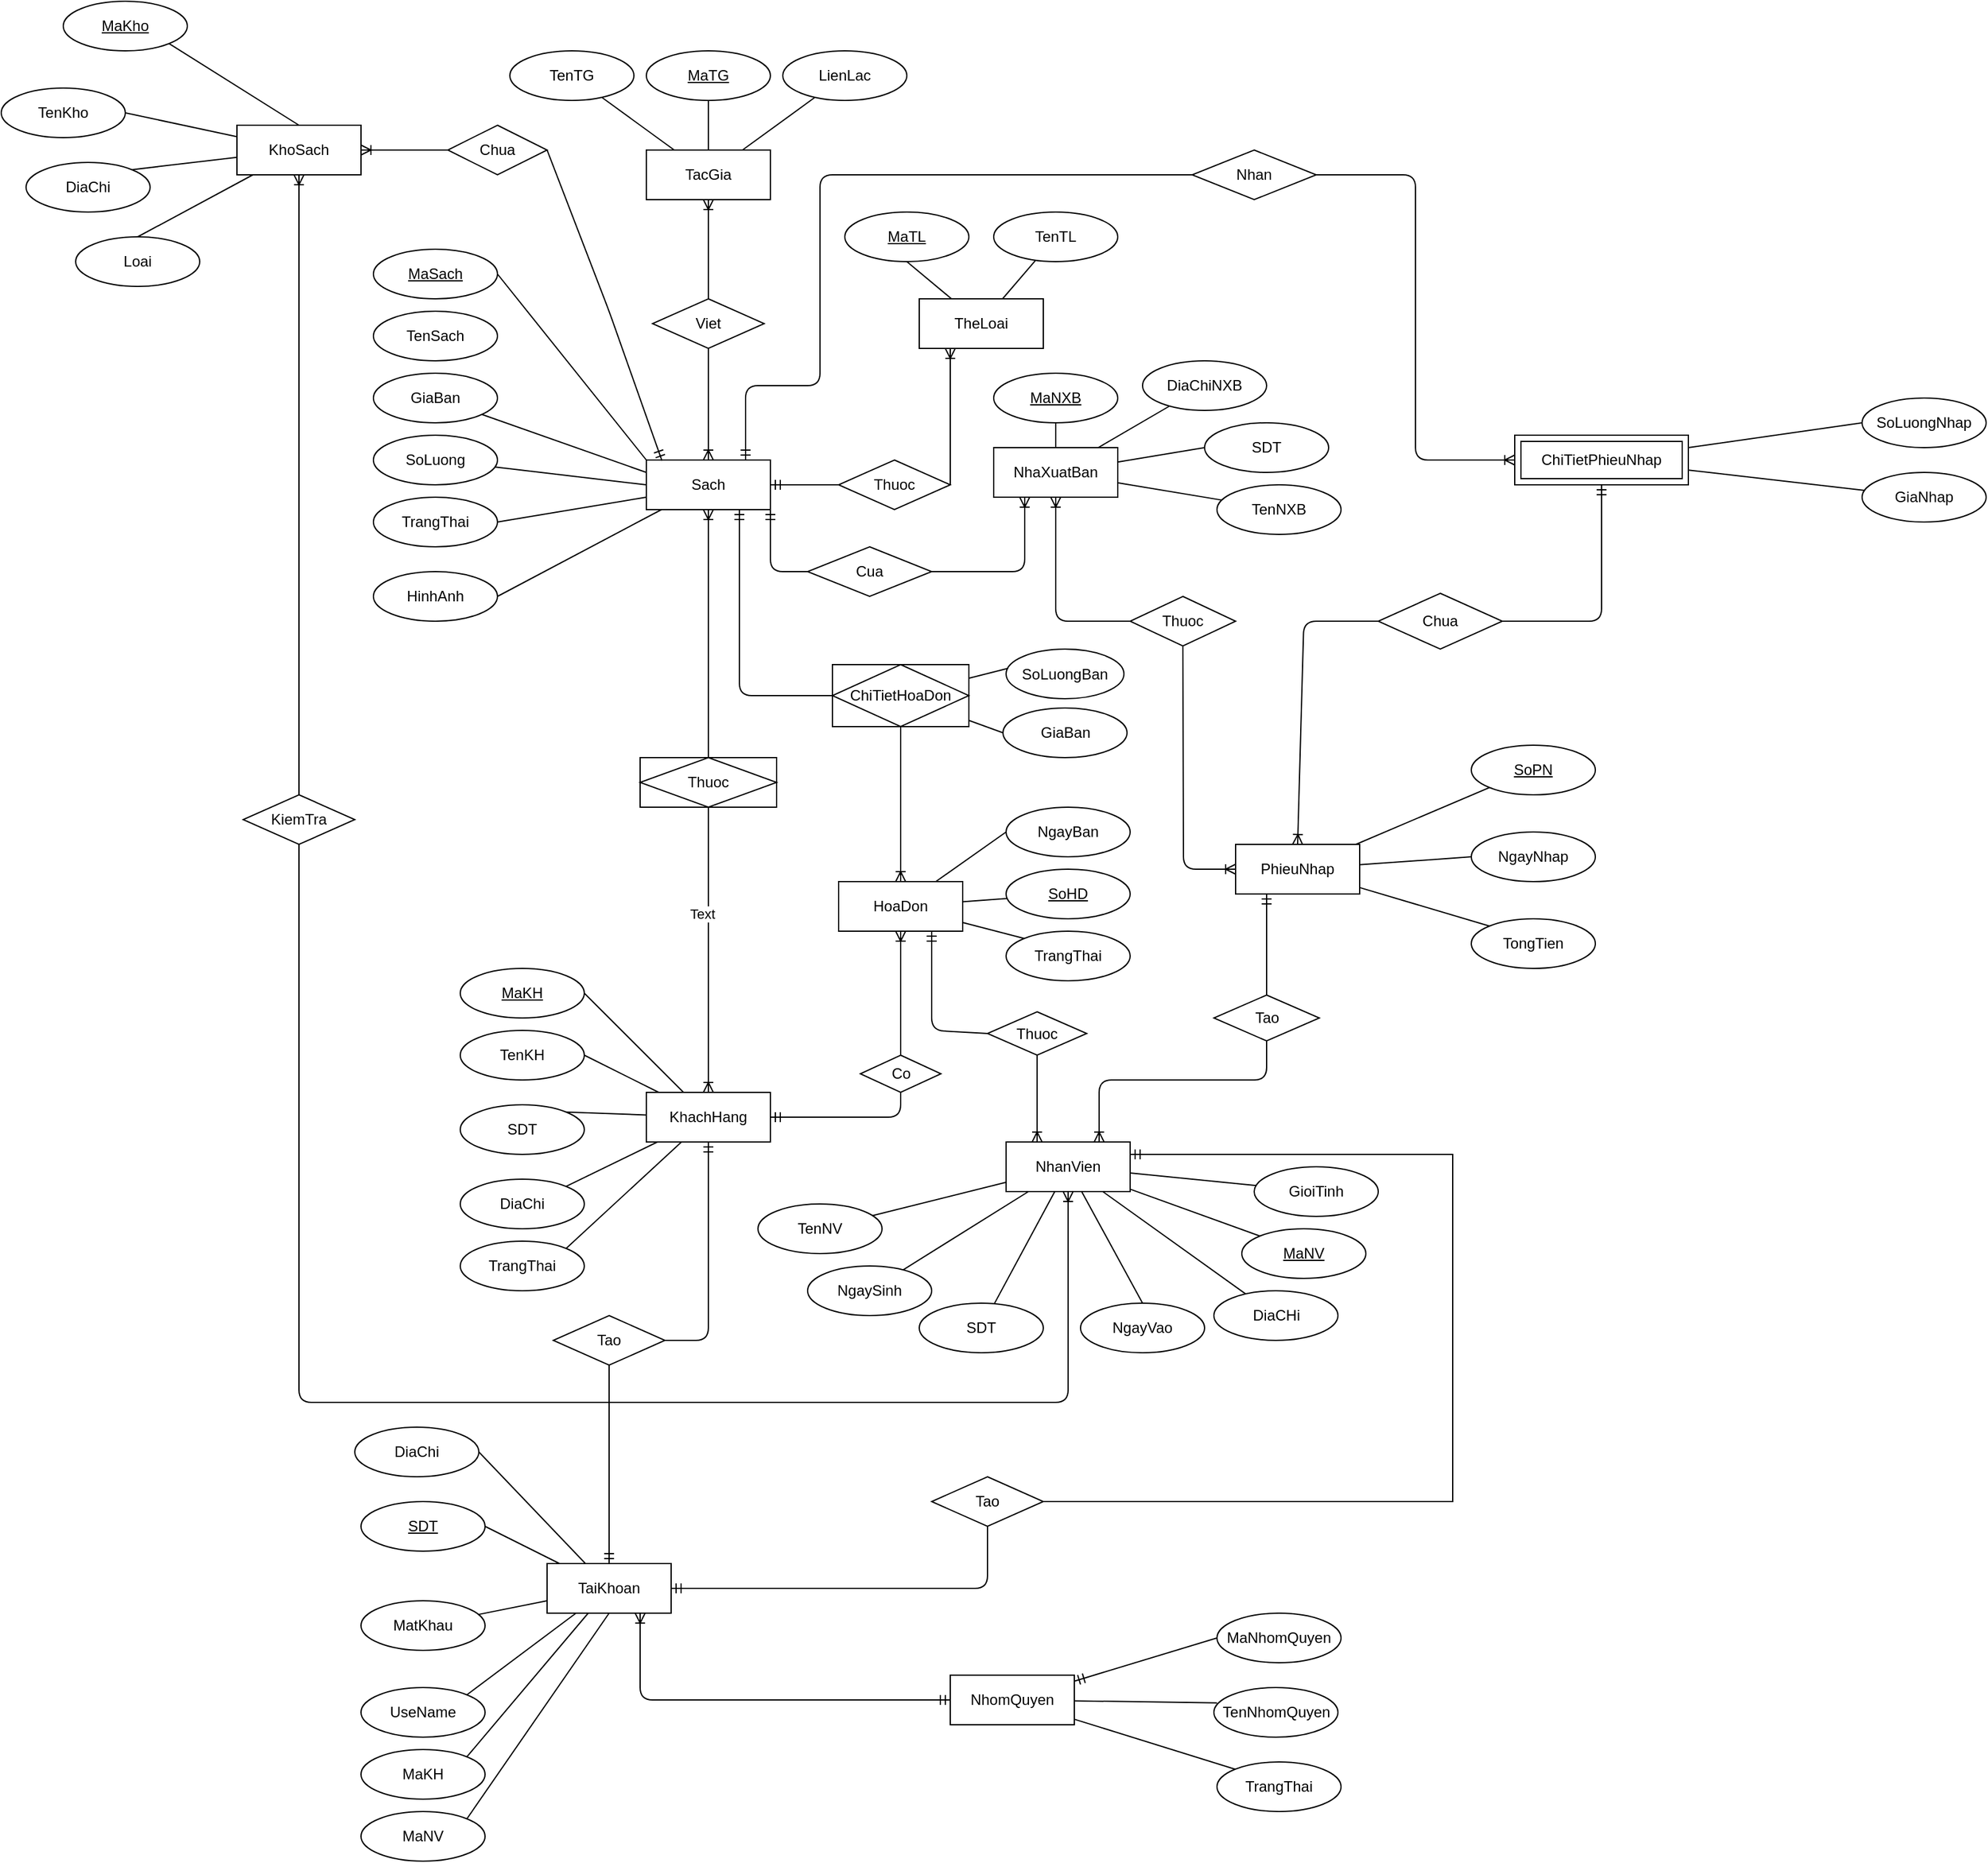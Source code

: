 <mxfile>
    <diagram id="kJQcqtrqn-ICjCPvWxdu" name="Page-1">
        <mxGraphModel dx="1922" dy="1805" grid="1" gridSize="10" guides="1" tooltips="1" connect="1" arrows="1" fold="1" page="1" pageScale="1" pageWidth="850" pageHeight="1100" math="0" shadow="0">
            <root>
                <mxCell id="0"/>
                <mxCell id="1" parent="0"/>
                <mxCell id="56" style="edgeStyle=none;html=1;entryX=1;entryY=0.5;entryDx=0;entryDy=0;endArrow=none;endFill=0;exitX=0;exitY=0;exitDx=0;exitDy=0;" parent="1" source="45" target="46" edge="1">
                    <mxGeometry relative="1" as="geometry">
                        <mxPoint x="-180" y="290" as="sourcePoint"/>
                    </mxGeometry>
                </mxCell>
                <mxCell id="58" style="edgeStyle=none;html=1;exitX=0;exitY=0.25;exitDx=0;exitDy=0;endArrow=none;endFill=0;" parent="1" source="45" target="48" edge="1">
                    <mxGeometry relative="1" as="geometry"/>
                </mxCell>
                <mxCell id="59" style="edgeStyle=none;html=1;exitX=0;exitY=0.5;exitDx=0;exitDy=0;endArrow=none;endFill=0;" parent="1" source="45" target="49" edge="1">
                    <mxGeometry relative="1" as="geometry"/>
                </mxCell>
                <mxCell id="64" style="edgeStyle=none;html=1;endArrow=none;endFill=0;exitX=0;exitY=0.75;exitDx=0;exitDy=0;entryX=1;entryY=0.5;entryDx=0;entryDy=0;" parent="1" source="45" target="63" edge="1">
                    <mxGeometry relative="1" as="geometry">
                        <mxPoint x="-180" y="290" as="sourcePoint"/>
                    </mxGeometry>
                </mxCell>
                <mxCell id="319" style="edgeStyle=none;html=1;entryX=1;entryY=0.5;entryDx=0;entryDy=0;endArrow=none;endFill=0;" parent="1" source="45" target="318" edge="1">
                    <mxGeometry relative="1" as="geometry"/>
                </mxCell>
                <mxCell id="45" value="Sach" style="whiteSpace=wrap;html=1;align=center;" parent="1" vertex="1">
                    <mxGeometry x="-240" y="290" width="100" height="40" as="geometry"/>
                </mxCell>
                <mxCell id="46" value="MaSach" style="ellipse;whiteSpace=wrap;html=1;align=center;fontStyle=4;" parent="1" vertex="1">
                    <mxGeometry x="-460" y="120" width="100" height="40" as="geometry"/>
                </mxCell>
                <mxCell id="47" value="TenSach" style="ellipse;whiteSpace=wrap;html=1;align=center;" parent="1" vertex="1">
                    <mxGeometry x="-460" y="170" width="100" height="40" as="geometry"/>
                </mxCell>
                <mxCell id="48" value="GiaBan" style="ellipse;whiteSpace=wrap;html=1;align=center;" parent="1" vertex="1">
                    <mxGeometry x="-460" y="220" width="100" height="40" as="geometry"/>
                </mxCell>
                <mxCell id="49" value="SoLuong" style="ellipse;whiteSpace=wrap;html=1;align=center;" parent="1" vertex="1">
                    <mxGeometry x="-460" y="270" width="100" height="40" as="geometry"/>
                </mxCell>
                <mxCell id="63" value="TrangThai" style="ellipse;whiteSpace=wrap;html=1;align=center;" parent="1" vertex="1">
                    <mxGeometry x="-460" y="320" width="100" height="40" as="geometry"/>
                </mxCell>
                <mxCell id="200" style="edgeStyle=none;html=1;endArrow=none;endFill=0;" parent="1" source="67" target="69" edge="1">
                    <mxGeometry relative="1" as="geometry"/>
                </mxCell>
                <mxCell id="201" style="edgeStyle=none;html=1;endArrow=none;endFill=0;" parent="1" source="67" target="71" edge="1">
                    <mxGeometry relative="1" as="geometry"/>
                </mxCell>
                <mxCell id="202" style="edgeStyle=none;html=1;endArrow=none;endFill=0;" parent="1" source="67" target="70" edge="1">
                    <mxGeometry relative="1" as="geometry"/>
                </mxCell>
                <mxCell id="67" value="TacGia" style="whiteSpace=wrap;html=1;align=center;" parent="1" vertex="1">
                    <mxGeometry x="-240" y="40" width="100" height="40" as="geometry"/>
                </mxCell>
                <mxCell id="69" value="MaTG" style="ellipse;whiteSpace=wrap;html=1;align=center;fontStyle=4;" parent="1" vertex="1">
                    <mxGeometry x="-240" y="-40" width="100" height="40" as="geometry"/>
                </mxCell>
                <mxCell id="70" value="TenTG" style="ellipse;whiteSpace=wrap;html=1;align=center;" parent="1" vertex="1">
                    <mxGeometry x="-350" y="-40" width="100" height="40" as="geometry"/>
                </mxCell>
                <mxCell id="71" value="LienLac" style="ellipse;whiteSpace=wrap;html=1;align=center;" parent="1" vertex="1">
                    <mxGeometry x="-130" y="-40" width="100" height="40" as="geometry"/>
                </mxCell>
                <mxCell id="79" style="edgeStyle=none;html=1;endArrow=none;endFill=0;" parent="1" source="76" target="78" edge="1">
                    <mxGeometry relative="1" as="geometry"/>
                </mxCell>
                <mxCell id="80" style="edgeStyle=none;html=1;entryX=0;entryY=0.5;entryDx=0;entryDy=0;endArrow=none;endFill=0;" parent="1" source="76" target="77" edge="1">
                    <mxGeometry relative="1" as="geometry"/>
                </mxCell>
                <mxCell id="314" style="edgeStyle=none;html=1;entryX=0;entryY=0;entryDx=0;entryDy=0;endArrow=none;endFill=0;" parent="1" source="76" target="313" edge="1">
                    <mxGeometry relative="1" as="geometry"/>
                </mxCell>
                <mxCell id="76" value="HoaDon" style="whiteSpace=wrap;html=1;align=center;" parent="1" vertex="1">
                    <mxGeometry x="-85" y="630" width="100" height="40" as="geometry"/>
                </mxCell>
                <mxCell id="77" value="NgayBan" style="ellipse;whiteSpace=wrap;html=1;align=center;" parent="1" vertex="1">
                    <mxGeometry x="50" y="570" width="100" height="40" as="geometry"/>
                </mxCell>
                <mxCell id="78" value="SoHD" style="ellipse;whiteSpace=wrap;html=1;align=center;fontStyle=4;" parent="1" vertex="1">
                    <mxGeometry x="50" y="620" width="100" height="40" as="geometry"/>
                </mxCell>
                <mxCell id="85" style="edgeStyle=none;html=1;endArrow=none;endFill=0;" parent="1" source="81" target="82" edge="1">
                    <mxGeometry relative="1" as="geometry"/>
                </mxCell>
                <mxCell id="194" style="edgeStyle=none;html=1;entryX=0.5;entryY=1;entryDx=0;entryDy=0;endArrow=none;endFill=0;" parent="1" source="81" target="83" edge="1">
                    <mxGeometry relative="1" as="geometry"/>
                </mxCell>
                <mxCell id="81" value="TheLoai" style="whiteSpace=wrap;html=1;align=center;" parent="1" vertex="1">
                    <mxGeometry x="-20" y="160" width="100" height="40" as="geometry"/>
                </mxCell>
                <mxCell id="82" value="TenTL" style="ellipse;whiteSpace=wrap;html=1;align=center;" parent="1" vertex="1">
                    <mxGeometry x="40" y="90" width="100" height="40" as="geometry"/>
                </mxCell>
                <mxCell id="83" value="MaTL" style="ellipse;whiteSpace=wrap;html=1;align=center;fontStyle=4;" parent="1" vertex="1">
                    <mxGeometry x="-80" y="90" width="100" height="40" as="geometry"/>
                </mxCell>
                <mxCell id="87" value="GiaBan" style="ellipse;whiteSpace=wrap;html=1;align=center;" parent="1" vertex="1">
                    <mxGeometry x="47.5" y="490" width="100" height="40" as="geometry"/>
                </mxCell>
                <mxCell id="92" value="SoLuongBan" style="ellipse;whiteSpace=wrap;html=1;align=center;" parent="1" vertex="1">
                    <mxGeometry x="50" y="442.5" width="95" height="40" as="geometry"/>
                </mxCell>
                <mxCell id="115" style="edgeStyle=none;html=1;entryX=0;entryY=0;entryDx=0;entryDy=0;endArrow=none;endFill=0;" parent="1" source="104" target="106" edge="1">
                    <mxGeometry relative="1" as="geometry"/>
                </mxCell>
                <mxCell id="116" style="edgeStyle=none;html=1;endArrow=none;endFill=0;" parent="1" source="104" target="109" edge="1">
                    <mxGeometry relative="1" as="geometry"/>
                </mxCell>
                <mxCell id="117" style="edgeStyle=none;html=1;endArrow=none;endFill=0;" parent="1" source="104" target="110" edge="1">
                    <mxGeometry relative="1" as="geometry"/>
                </mxCell>
                <mxCell id="118" style="edgeStyle=none;html=1;endArrow=none;endFill=0;" parent="1" source="104" target="105" edge="1">
                    <mxGeometry relative="1" as="geometry"/>
                </mxCell>
                <mxCell id="119" style="edgeStyle=none;html=1;endArrow=none;endFill=0;" parent="1" source="104" target="107" edge="1">
                    <mxGeometry relative="1" as="geometry"/>
                </mxCell>
                <mxCell id="120" style="edgeStyle=none;html=1;endArrow=none;endFill=0;" parent="1" source="104" target="108" edge="1">
                    <mxGeometry relative="1" as="geometry"/>
                </mxCell>
                <mxCell id="121" style="edgeStyle=none;html=1;entryX=0.5;entryY=0;entryDx=0;entryDy=0;endArrow=none;endFill=0;" parent="1" source="104" target="111" edge="1">
                    <mxGeometry relative="1" as="geometry"/>
                </mxCell>
                <mxCell id="307" style="edgeStyle=none;html=1;endArrow=none;endFill=0;rounded=0;startArrow=ERmandOne;startFill=0;" parent="1" target="303" edge="1">
                    <mxGeometry relative="1" as="geometry">
                        <mxPoint x="150" y="850" as="sourcePoint"/>
                        <Array as="points">
                            <mxPoint x="410" y="850"/>
                            <mxPoint x="410" y="1130"/>
                        </Array>
                    </mxGeometry>
                </mxCell>
                <mxCell id="104" value="NhanVien" style="whiteSpace=wrap;html=1;align=center;" parent="1" vertex="1">
                    <mxGeometry x="50" y="840" width="100" height="40" as="geometry"/>
                </mxCell>
                <mxCell id="105" value="SDT" style="ellipse;whiteSpace=wrap;html=1;align=center;" parent="1" vertex="1">
                    <mxGeometry x="-20" y="970" width="100" height="40" as="geometry"/>
                </mxCell>
                <mxCell id="106" value="MaNV" style="ellipse;whiteSpace=wrap;html=1;align=center;fontStyle=4;" parent="1" vertex="1">
                    <mxGeometry x="240" y="910" width="100" height="40" as="geometry"/>
                </mxCell>
                <mxCell id="107" value="TenNV" style="ellipse;whiteSpace=wrap;html=1;align=center;" parent="1" vertex="1">
                    <mxGeometry x="-150" y="890" width="100" height="40" as="geometry"/>
                </mxCell>
                <mxCell id="108" value="NgaySinh" style="ellipse;whiteSpace=wrap;html=1;align=center;" parent="1" vertex="1">
                    <mxGeometry x="-110" y="940" width="100" height="40" as="geometry"/>
                </mxCell>
                <mxCell id="109" value="GioiTinh" style="ellipse;whiteSpace=wrap;html=1;align=center;" parent="1" vertex="1">
                    <mxGeometry x="250" y="860" width="100" height="40" as="geometry"/>
                </mxCell>
                <mxCell id="110" value="DiaCHi" style="ellipse;whiteSpace=wrap;html=1;align=center;" parent="1" vertex="1">
                    <mxGeometry x="217.5" y="960" width="100" height="40" as="geometry"/>
                </mxCell>
                <mxCell id="111" value="NgayVao" style="ellipse;whiteSpace=wrap;html=1;align=center;" parent="1" vertex="1">
                    <mxGeometry x="110" y="970" width="100" height="40" as="geometry"/>
                </mxCell>
                <mxCell id="220" style="edgeStyle=none;html=1;endArrow=none;endFill=0;" parent="1" source="125" target="126" edge="1">
                    <mxGeometry relative="1" as="geometry"/>
                </mxCell>
                <mxCell id="221" style="edgeStyle=none;html=1;endArrow=none;endFill=0;" parent="1" source="125" target="128" edge="1">
                    <mxGeometry relative="1" as="geometry"/>
                </mxCell>
                <mxCell id="222" style="edgeStyle=none;html=1;endArrow=none;endFill=0;" parent="1" source="125" target="127" edge="1">
                    <mxGeometry relative="1" as="geometry"/>
                </mxCell>
                <mxCell id="223" style="edgeStyle=none;html=1;entryX=0;entryY=0.5;entryDx=0;entryDy=0;endArrow=none;endFill=0;" parent="1" source="125" target="129" edge="1">
                    <mxGeometry relative="1" as="geometry"/>
                </mxCell>
                <mxCell id="125" value="NhaXuatBan" style="whiteSpace=wrap;html=1;align=center;" parent="1" vertex="1">
                    <mxGeometry x="40" y="280" width="100" height="40" as="geometry"/>
                </mxCell>
                <mxCell id="126" value="MaNXB" style="ellipse;whiteSpace=wrap;html=1;align=center;fontStyle=4;" parent="1" vertex="1">
                    <mxGeometry x="40" y="220" width="100" height="40" as="geometry"/>
                </mxCell>
                <mxCell id="127" value="TenNXB" style="ellipse;whiteSpace=wrap;html=1;align=center;" parent="1" vertex="1">
                    <mxGeometry x="220" y="310" width="100" height="40" as="geometry"/>
                </mxCell>
                <mxCell id="128" value="DiaChiNXB" style="ellipse;whiteSpace=wrap;html=1;align=center;" parent="1" vertex="1">
                    <mxGeometry x="160" y="210" width="100" height="40" as="geometry"/>
                </mxCell>
                <mxCell id="129" value="SDT" style="ellipse;whiteSpace=wrap;html=1;align=center;" parent="1" vertex="1">
                    <mxGeometry x="210" y="260" width="100" height="40" as="geometry"/>
                </mxCell>
                <mxCell id="268" style="edgeStyle=none;html=1;entryX=0;entryY=1;entryDx=0;entryDy=0;endArrow=none;endFill=0;" parent="1" source="135" target="137" edge="1">
                    <mxGeometry relative="1" as="geometry"/>
                </mxCell>
                <mxCell id="272" style="edgeStyle=none;html=1;entryX=0;entryY=0.5;entryDx=0;entryDy=0;endArrow=none;endFill=0;" parent="1" source="135" target="136" edge="1">
                    <mxGeometry relative="1" as="geometry"/>
                </mxCell>
                <mxCell id="273" style="edgeStyle=none;html=1;entryX=0;entryY=0;entryDx=0;entryDy=0;endArrow=none;endFill=0;" parent="1" source="135" target="141" edge="1">
                    <mxGeometry relative="1" as="geometry"/>
                </mxCell>
                <mxCell id="135" value="PhieuNhap" style="whiteSpace=wrap;html=1;align=center;" parent="1" vertex="1">
                    <mxGeometry x="235" y="600" width="100" height="40" as="geometry"/>
                </mxCell>
                <mxCell id="136" value="NgayNhap" style="ellipse;whiteSpace=wrap;html=1;align=center;" parent="1" vertex="1">
                    <mxGeometry x="425" y="590" width="100" height="40" as="geometry"/>
                </mxCell>
                <mxCell id="137" value="SoPN" style="ellipse;whiteSpace=wrap;html=1;align=center;fontStyle=4;" parent="1" vertex="1">
                    <mxGeometry x="425" y="520" width="100" height="40" as="geometry"/>
                </mxCell>
                <mxCell id="141" value="TongTien" style="ellipse;whiteSpace=wrap;html=1;align=center;" parent="1" vertex="1">
                    <mxGeometry x="425" y="660" width="100" height="40" as="geometry"/>
                </mxCell>
                <mxCell id="155" value="SoLuongNhap" style="ellipse;whiteSpace=wrap;html=1;align=center;" parent="1" vertex="1">
                    <mxGeometry x="740" y="240" width="100" height="40" as="geometry"/>
                </mxCell>
                <mxCell id="156" value="GiaNhap" style="ellipse;whiteSpace=wrap;html=1;align=center;" parent="1" vertex="1">
                    <mxGeometry x="740" y="300" width="100" height="40" as="geometry"/>
                </mxCell>
                <mxCell id="177" style="edgeStyle=none;html=1;entryX=1;entryY=0.5;entryDx=0;entryDy=0;endArrow=none;endFill=0;" parent="1" source="171" target="172" edge="1">
                    <mxGeometry relative="1" as="geometry"/>
                </mxCell>
                <mxCell id="178" style="edgeStyle=none;html=1;entryX=1;entryY=0.5;entryDx=0;entryDy=0;endArrow=none;endFill=0;" parent="1" source="171" target="173" edge="1">
                    <mxGeometry relative="1" as="geometry"/>
                </mxCell>
                <mxCell id="179" style="edgeStyle=none;html=1;entryX=1;entryY=0;entryDx=0;entryDy=0;endArrow=none;endFill=0;" parent="1" source="171" target="176" edge="1">
                    <mxGeometry relative="1" as="geometry"/>
                </mxCell>
                <mxCell id="180" style="edgeStyle=none;html=1;entryX=1;entryY=0;entryDx=0;entryDy=0;endArrow=none;endFill=0;" parent="1" source="171" target="175" edge="1">
                    <mxGeometry relative="1" as="geometry"/>
                </mxCell>
                <mxCell id="181" style="edgeStyle=none;html=1;entryX=1;entryY=0;entryDx=0;entryDy=0;endArrow=none;endFill=0;" parent="1" source="171" target="174" edge="1">
                    <mxGeometry relative="1" as="geometry"/>
                </mxCell>
                <mxCell id="171" value="KhachHang" style="whiteSpace=wrap;html=1;align=center;" parent="1" vertex="1">
                    <mxGeometry x="-240" y="800" width="100" height="40" as="geometry"/>
                </mxCell>
                <mxCell id="172" value="MaKH" style="ellipse;whiteSpace=wrap;html=1;align=center;fontStyle=4;" parent="1" vertex="1">
                    <mxGeometry x="-390" y="700" width="100" height="40" as="geometry"/>
                </mxCell>
                <mxCell id="173" value="TenKH" style="ellipse;whiteSpace=wrap;html=1;align=center;" parent="1" vertex="1">
                    <mxGeometry x="-390" y="750" width="100" height="40" as="geometry"/>
                </mxCell>
                <mxCell id="174" value="TrangThai" style="ellipse;whiteSpace=wrap;html=1;align=center;" parent="1" vertex="1">
                    <mxGeometry x="-390" y="920" width="100" height="40" as="geometry"/>
                </mxCell>
                <mxCell id="175" value="DiaChi" style="ellipse;whiteSpace=wrap;html=1;align=center;" parent="1" vertex="1">
                    <mxGeometry x="-390" y="870" width="100" height="40" as="geometry"/>
                </mxCell>
                <mxCell id="176" value="SDT" style="ellipse;whiteSpace=wrap;html=1;align=center;" parent="1" vertex="1">
                    <mxGeometry x="-390" y="810" width="100" height="40" as="geometry"/>
                </mxCell>
                <mxCell id="182" value="Thuoc" style="shape=associativeEntity;whiteSpace=wrap;html=1;align=center;" parent="1" vertex="1">
                    <mxGeometry x="-245" y="530" width="110" height="40" as="geometry"/>
                </mxCell>
                <mxCell id="191" value="" style="fontSize=12;html=1;endArrow=ERoneToMany;entryX=0.5;entryY=1;entryDx=0;entryDy=0;exitX=0.5;exitY=0;exitDx=0;exitDy=0;" parent="1" source="182" target="45" edge="1">
                    <mxGeometry width="100" height="100" relative="1" as="geometry">
                        <mxPoint x="-240" y="500" as="sourcePoint"/>
                        <mxPoint x="-140" y="400" as="targetPoint"/>
                    </mxGeometry>
                </mxCell>
                <mxCell id="192" value="" style="fontSize=12;html=1;endArrow=ERoneToMany;exitX=0.5;exitY=1;exitDx=0;exitDy=0;" parent="1" source="182" target="171" edge="1">
                    <mxGeometry width="100" height="100" relative="1" as="geometry">
                        <mxPoint x="-170" y="710" as="sourcePoint"/>
                        <mxPoint x="-70" y="610" as="targetPoint"/>
                    </mxGeometry>
                </mxCell>
                <mxCell id="315" value="Text" style="edgeLabel;html=1;align=center;verticalAlign=middle;resizable=0;points=[];" parent="192" vertex="1" connectable="0">
                    <mxGeometry x="-0.256" y="-5" relative="1" as="geometry">
                        <mxPoint as="offset"/>
                    </mxGeometry>
                </mxCell>
                <mxCell id="193" value="Thuoc" style="shape=rhombus;perimeter=rhombusPerimeter;whiteSpace=wrap;html=1;align=center;" parent="1" vertex="1">
                    <mxGeometry x="-85" y="290" width="90" height="40" as="geometry"/>
                </mxCell>
                <mxCell id="196" value="" style="fontSize=12;html=1;endArrow=ERmandOne;entryX=1;entryY=0.5;entryDx=0;entryDy=0;exitX=0;exitY=0.5;exitDx=0;exitDy=0;" parent="1" source="193" target="45" edge="1">
                    <mxGeometry width="100" height="100" relative="1" as="geometry">
                        <mxPoint x="-120" y="400" as="sourcePoint"/>
                        <mxPoint x="-20" y="300" as="targetPoint"/>
                    </mxGeometry>
                </mxCell>
                <mxCell id="197" value="" style="fontSize=12;html=1;endArrow=ERoneToMany;exitX=1;exitY=0.5;exitDx=0;exitDy=0;entryX=0.25;entryY=1;entryDx=0;entryDy=0;" parent="1" source="193" target="81" edge="1">
                    <mxGeometry width="100" height="100" relative="1" as="geometry">
                        <mxPoint x="-140" y="350" as="sourcePoint"/>
                        <mxPoint y="210" as="targetPoint"/>
                    </mxGeometry>
                </mxCell>
                <mxCell id="198" value="Viet" style="shape=rhombus;perimeter=rhombusPerimeter;whiteSpace=wrap;html=1;align=center;" parent="1" vertex="1">
                    <mxGeometry x="-235" y="160" width="90" height="40" as="geometry"/>
                </mxCell>
                <mxCell id="203" value="" style="fontSize=12;html=1;endArrow=ERoneToMany;entryX=0.5;entryY=0;entryDx=0;entryDy=0;exitX=0.5;exitY=1;exitDx=0;exitDy=0;endFill=0;" parent="1" source="198" target="45" edge="1">
                    <mxGeometry width="100" height="100" relative="1" as="geometry">
                        <mxPoint x="-190" y="210" as="sourcePoint"/>
                        <mxPoint x="-250" y="230" as="targetPoint"/>
                    </mxGeometry>
                </mxCell>
                <mxCell id="204" value="" style="fontSize=12;html=1;endArrow=ERoneToMany;entryX=0.5;entryY=1;entryDx=0;entryDy=0;exitX=0.5;exitY=0;exitDx=0;exitDy=0;" parent="1" source="198" target="67" edge="1">
                    <mxGeometry width="100" height="100" relative="1" as="geometry">
                        <mxPoint x="-270" y="220" as="sourcePoint"/>
                        <mxPoint x="-170" y="120" as="targetPoint"/>
                    </mxGeometry>
                </mxCell>
                <mxCell id="210" value="" style="fontSize=12;html=1;endArrow=ERmandOne;exitX=0;exitY=0.5;exitDx=0;exitDy=0;entryX=0.75;entryY=1;entryDx=0;entryDy=0;endFill=0;" parent="1" source="212" target="45" edge="1">
                    <mxGeometry width="100" height="100" relative="1" as="geometry">
                        <mxPoint x="-40" y="310" as="sourcePoint"/>
                        <mxPoint x="-40" y="540" as="targetPoint"/>
                        <Array as="points">
                            <mxPoint x="-165" y="480"/>
                        </Array>
                    </mxGeometry>
                </mxCell>
                <mxCell id="227" style="edgeStyle=none;html=1;entryX=0;entryY=0.5;entryDx=0;entryDy=0;endArrow=none;endFill=0;" parent="1" source="212" target="87" edge="1">
                    <mxGeometry relative="1" as="geometry"/>
                </mxCell>
                <mxCell id="228" style="edgeStyle=none;html=1;entryX=0.017;entryY=0.388;entryDx=0;entryDy=0;entryPerimeter=0;endArrow=none;endFill=0;" parent="1" source="212" target="92" edge="1">
                    <mxGeometry relative="1" as="geometry"/>
                </mxCell>
                <mxCell id="212" value="ChiTietHoaDon" style="shape=associativeEntity;whiteSpace=wrap;html=1;align=center;" parent="1" vertex="1">
                    <mxGeometry x="-90" y="455" width="110" height="50" as="geometry"/>
                </mxCell>
                <mxCell id="215" value="" style="fontSize=12;html=1;endArrow=ERoneToMany;entryX=0.5;entryY=0;entryDx=0;entryDy=0;exitX=0.5;exitY=1;exitDx=0;exitDy=0;" parent="1" source="212" target="76" edge="1">
                    <mxGeometry width="100" height="100" relative="1" as="geometry">
                        <mxPoint x="-205" y="990" as="sourcePoint"/>
                        <mxPoint x="-105" y="890" as="targetPoint"/>
                    </mxGeometry>
                </mxCell>
                <mxCell id="216" value="Cua" style="shape=rhombus;perimeter=rhombusPerimeter;whiteSpace=wrap;html=1;align=center;" parent="1" vertex="1">
                    <mxGeometry x="-110" y="360" width="100" height="40" as="geometry"/>
                </mxCell>
                <mxCell id="217" value="" style="fontSize=12;html=1;endArrow=ERmandOne;exitX=0;exitY=0.5;exitDx=0;exitDy=0;entryX=1;entryY=1;entryDx=0;entryDy=0;" parent="1" source="216" target="45" edge="1">
                    <mxGeometry width="100" height="100" relative="1" as="geometry">
                        <mxPoint x="-120" y="440" as="sourcePoint"/>
                        <mxPoint x="-130" y="370" as="targetPoint"/>
                        <Array as="points">
                            <mxPoint x="-140" y="380"/>
                        </Array>
                    </mxGeometry>
                </mxCell>
                <mxCell id="224" value="" style="fontSize=12;html=1;endArrow=ERoneToMany;entryX=0.25;entryY=1;entryDx=0;entryDy=0;exitX=1;exitY=0.5;exitDx=0;exitDy=0;" parent="1" source="216" target="125" edge="1">
                    <mxGeometry width="100" height="100" relative="1" as="geometry">
                        <mxPoint x="-140" y="520" as="sourcePoint"/>
                        <mxPoint x="-40" y="420" as="targetPoint"/>
                        <Array as="points">
                            <mxPoint x="65" y="380"/>
                        </Array>
                    </mxGeometry>
                </mxCell>
                <mxCell id="230" value="Co" style="shape=rhombus;perimeter=rhombusPerimeter;whiteSpace=wrap;html=1;align=center;" parent="1" vertex="1">
                    <mxGeometry x="-67.5" y="770" width="65" height="30" as="geometry"/>
                </mxCell>
                <mxCell id="232" value="" style="fontSize=12;html=1;endArrow=ERmandOne;entryX=1;entryY=0.5;entryDx=0;entryDy=0;exitX=0.5;exitY=1;exitDx=0;exitDy=0;" parent="1" source="230" target="171" edge="1">
                    <mxGeometry width="100" height="100" relative="1" as="geometry">
                        <mxPoint x="-130" y="940" as="sourcePoint"/>
                        <mxPoint x="-30" y="840" as="targetPoint"/>
                        <Array as="points">
                            <mxPoint x="-35" y="820"/>
                        </Array>
                    </mxGeometry>
                </mxCell>
                <mxCell id="233" value="" style="fontSize=12;html=1;endArrow=ERoneToMany;entryX=0.5;entryY=1;entryDx=0;entryDy=0;exitX=0.5;exitY=0;exitDx=0;exitDy=0;" parent="1" source="230" target="76" edge="1">
                    <mxGeometry width="100" height="100" relative="1" as="geometry">
                        <mxPoint x="-140" y="790" as="sourcePoint"/>
                        <mxPoint x="-40" y="690" as="targetPoint"/>
                    </mxGeometry>
                </mxCell>
                <mxCell id="234" value="Thuoc" style="shape=rhombus;perimeter=rhombusPerimeter;whiteSpace=wrap;html=1;align=center;" parent="1" vertex="1">
                    <mxGeometry x="35" y="735" width="80" height="35" as="geometry"/>
                </mxCell>
                <mxCell id="235" value="" style="fontSize=12;html=1;endArrow=ERmandOne;entryX=0.75;entryY=1;entryDx=0;entryDy=0;exitX=0;exitY=0.5;exitDx=0;exitDy=0;" parent="1" source="234" target="76" edge="1">
                    <mxGeometry width="100" height="100" relative="1" as="geometry">
                        <mxPoint x="-10" y="920" as="sourcePoint"/>
                        <mxPoint x="90" y="820" as="targetPoint"/>
                        <Array as="points">
                            <mxPoint x="-10" y="750"/>
                        </Array>
                    </mxGeometry>
                </mxCell>
                <mxCell id="236" value="" style="fontSize=12;html=1;endArrow=ERoneToMany;exitX=0.5;exitY=1;exitDx=0;exitDy=0;entryX=0.25;entryY=0;entryDx=0;entryDy=0;" parent="1" source="234" target="104" edge="1">
                    <mxGeometry width="100" height="100" relative="1" as="geometry">
                        <mxPoint x="80" y="840" as="sourcePoint"/>
                        <mxPoint x="180" y="740" as="targetPoint"/>
                    </mxGeometry>
                </mxCell>
                <mxCell id="240" value="Tao" style="shape=rhombus;perimeter=rhombusPerimeter;whiteSpace=wrap;html=1;align=center;" parent="1" vertex="1">
                    <mxGeometry x="217.5" y="721.5" width="85" height="37" as="geometry"/>
                </mxCell>
                <mxCell id="242" value="" style="fontSize=12;html=1;endArrow=ERoneToMany;entryX=0.75;entryY=0;entryDx=0;entryDy=0;exitX=0.5;exitY=1;exitDx=0;exitDy=0;" parent="1" source="240" target="104" edge="1">
                    <mxGeometry width="100" height="100" relative="1" as="geometry">
                        <mxPoint x="110" y="870" as="sourcePoint"/>
                        <mxPoint x="210" y="770" as="targetPoint"/>
                        <Array as="points">
                            <mxPoint x="260" y="790"/>
                            <mxPoint x="125" y="790"/>
                        </Array>
                    </mxGeometry>
                </mxCell>
                <mxCell id="243" value="" style="fontSize=12;html=1;endArrow=ERmandOne;exitX=0.5;exitY=0;exitDx=0;exitDy=0;entryX=0.25;entryY=1;entryDx=0;entryDy=0;" parent="1" source="240" target="135" edge="1">
                    <mxGeometry width="100" height="100" relative="1" as="geometry">
                        <mxPoint x="140" y="790" as="sourcePoint"/>
                        <mxPoint x="250" y="660" as="targetPoint"/>
                    </mxGeometry>
                </mxCell>
                <mxCell id="246" value="Thuoc" style="shape=rhombus;perimeter=rhombusPerimeter;whiteSpace=wrap;html=1;align=center;" parent="1" vertex="1">
                    <mxGeometry x="150" y="400" width="85" height="40" as="geometry"/>
                </mxCell>
                <mxCell id="253" style="edgeStyle=none;html=1;exitX=0.5;exitY=0;exitDx=0;exitDy=0;entryX=1;entryY=1;entryDx=0;entryDy=0;endArrow=none;endFill=0;" parent="1" source="247" target="249" edge="1">
                    <mxGeometry relative="1" as="geometry"/>
                </mxCell>
                <mxCell id="254" style="edgeStyle=none;html=1;entryX=1;entryY=0.5;entryDx=0;entryDy=0;endArrow=none;endFill=0;" parent="1" source="247" target="248" edge="1">
                    <mxGeometry relative="1" as="geometry"/>
                </mxCell>
                <mxCell id="255" style="edgeStyle=none;html=1;entryX=1;entryY=0;entryDx=0;entryDy=0;endArrow=none;endFill=0;" parent="1" source="247" target="250" edge="1">
                    <mxGeometry relative="1" as="geometry"/>
                </mxCell>
                <mxCell id="256" style="edgeStyle=none;html=1;entryX=0.5;entryY=0;entryDx=0;entryDy=0;endArrow=none;endFill=0;" parent="1" source="247" target="251" edge="1">
                    <mxGeometry relative="1" as="geometry"/>
                </mxCell>
                <mxCell id="247" value="KhoSach" style="whiteSpace=wrap;html=1;align=center;" parent="1" vertex="1">
                    <mxGeometry x="-570" y="20" width="100" height="40" as="geometry"/>
                </mxCell>
                <mxCell id="248" value="TenKho" style="ellipse;whiteSpace=wrap;html=1;align=center;" parent="1" vertex="1">
                    <mxGeometry x="-760" y="-10" width="100" height="40" as="geometry"/>
                </mxCell>
                <mxCell id="249" value="MaKho" style="ellipse;whiteSpace=wrap;html=1;align=center;fontStyle=4;" parent="1" vertex="1">
                    <mxGeometry x="-710" y="-80" width="100" height="40" as="geometry"/>
                </mxCell>
                <mxCell id="250" value="DiaChi" style="ellipse;whiteSpace=wrap;html=1;align=center;" parent="1" vertex="1">
                    <mxGeometry x="-740" y="50" width="100" height="40" as="geometry"/>
                </mxCell>
                <mxCell id="251" value="Loai" style="ellipse;whiteSpace=wrap;html=1;align=center;" parent="1" vertex="1">
                    <mxGeometry x="-700" y="110" width="100" height="40" as="geometry"/>
                </mxCell>
                <mxCell id="257" value="Chua" style="shape=rhombus;perimeter=rhombusPerimeter;whiteSpace=wrap;html=1;align=center;" parent="1" vertex="1">
                    <mxGeometry x="-400" y="20" width="80" height="40" as="geometry"/>
                </mxCell>
                <mxCell id="259" value="" style="fontSize=12;html=1;endArrow=ERoneToMany;exitX=0;exitY=0.5;exitDx=0;exitDy=0;entryX=1;entryY=0.5;entryDx=0;entryDy=0;" parent="1" source="257" target="247" edge="1">
                    <mxGeometry width="100" height="100" relative="1" as="geometry">
                        <mxPoint x="-670" y="280" as="sourcePoint"/>
                        <mxPoint x="-450" y="40" as="targetPoint"/>
                    </mxGeometry>
                </mxCell>
                <mxCell id="260" value="" style="fontSize=12;html=1;endArrow=ERmandOne;entryX=0.126;entryY=0.015;entryDx=0;entryDy=0;exitX=1;exitY=0.5;exitDx=0;exitDy=0;entryPerimeter=0;" parent="1" source="257" target="45" edge="1">
                    <mxGeometry width="100" height="100" relative="1" as="geometry">
                        <mxPoint x="-340" y="180" as="sourcePoint"/>
                        <mxPoint x="-240" y="80" as="targetPoint"/>
                        <Array as="points">
                            <mxPoint x="-270" y="170"/>
                        </Array>
                    </mxGeometry>
                </mxCell>
                <mxCell id="261" value="" style="fontSize=12;html=1;endArrow=ERoneToMany;entryX=0.5;entryY=1;entryDx=0;entryDy=0;exitX=0;exitY=0.5;exitDx=0;exitDy=0;" parent="1" source="246" target="125" edge="1">
                    <mxGeometry width="100" height="100" relative="1" as="geometry">
                        <mxPoint x="70" y="520" as="sourcePoint"/>
                        <mxPoint x="170" y="420" as="targetPoint"/>
                        <Array as="points">
                            <mxPoint x="90" y="420"/>
                        </Array>
                    </mxGeometry>
                </mxCell>
                <mxCell id="262" value="" style="fontSize=12;html=1;endArrow=ERoneToMany;exitX=0.5;exitY=1;exitDx=0;exitDy=0;entryX=0;entryY=0.5;entryDx=0;entryDy=0;" parent="1" source="246" target="135" edge="1">
                    <mxGeometry width="100" height="100" relative="1" as="geometry">
                        <mxPoint x="190" y="570" as="sourcePoint"/>
                        <mxPoint x="290" y="470" as="targetPoint"/>
                        <Array as="points">
                            <mxPoint x="193" y="620"/>
                        </Array>
                    </mxGeometry>
                </mxCell>
                <mxCell id="263" value="KiemTra" style="shape=rhombus;perimeter=rhombusPerimeter;whiteSpace=wrap;html=1;align=center;" parent="1" vertex="1">
                    <mxGeometry x="-565" y="560" width="90" height="40" as="geometry"/>
                </mxCell>
                <mxCell id="264" value="" style="fontSize=12;html=1;endArrow=ERoneToMany;entryX=0.5;entryY=1;entryDx=0;entryDy=0;exitX=0.5;exitY=0;exitDx=0;exitDy=0;" parent="1" source="263" target="247" edge="1">
                    <mxGeometry width="100" height="100" relative="1" as="geometry">
                        <mxPoint x="-650" y="420" as="sourcePoint"/>
                        <mxPoint x="-550" y="320" as="targetPoint"/>
                    </mxGeometry>
                </mxCell>
                <mxCell id="265" value="" style="fontSize=12;html=1;endArrow=ERoneToMany;entryX=0.5;entryY=1;entryDx=0;entryDy=0;exitX=0.5;exitY=1;exitDx=0;exitDy=0;" parent="1" source="263" target="104" edge="1">
                    <mxGeometry width="100" height="100" relative="1" as="geometry">
                        <mxPoint x="-510" y="570" as="sourcePoint"/>
                        <mxPoint x="-510" y="70" as="targetPoint"/>
                        <Array as="points">
                            <mxPoint x="-520" y="1050"/>
                            <mxPoint x="100" y="1050"/>
                        </Array>
                    </mxGeometry>
                </mxCell>
                <mxCell id="283" style="edgeStyle=none;html=1;entryX=0;entryY=0.5;entryDx=0;entryDy=0;endArrow=none;endFill=0;" parent="1" source="276" target="155" edge="1">
                    <mxGeometry relative="1" as="geometry"/>
                </mxCell>
                <mxCell id="284" style="edgeStyle=none;html=1;endArrow=none;endFill=0;" parent="1" source="276" target="156" edge="1">
                    <mxGeometry relative="1" as="geometry"/>
                </mxCell>
                <mxCell id="276" value="ChiTietPhieuNhap" style="shape=ext;margin=3;double=1;whiteSpace=wrap;html=1;align=center;" parent="1" vertex="1">
                    <mxGeometry x="460" y="270" width="140" height="40" as="geometry"/>
                </mxCell>
                <mxCell id="277" value="Chua" style="shape=rhombus;perimeter=rhombusPerimeter;whiteSpace=wrap;html=1;align=center;" parent="1" vertex="1">
                    <mxGeometry x="350" y="397.5" width="100" height="45" as="geometry"/>
                </mxCell>
                <mxCell id="278" value="" style="fontSize=12;html=1;endArrow=ERoneToMany;entryX=0.5;entryY=0;entryDx=0;entryDy=0;exitX=0;exitY=0.5;exitDx=0;exitDy=0;" parent="1" source="277" target="135" edge="1">
                    <mxGeometry width="100" height="100" relative="1" as="geometry">
                        <mxPoint x="90" y="590" as="sourcePoint"/>
                        <mxPoint x="190" y="490" as="targetPoint"/>
                        <Array as="points">
                            <mxPoint x="290" y="420"/>
                        </Array>
                    </mxGeometry>
                </mxCell>
                <mxCell id="279" value="" style="fontSize=12;html=1;endArrow=ERmandOne;entryX=0.5;entryY=1;entryDx=0;entryDy=0;" parent="1" source="277" target="276" edge="1">
                    <mxGeometry width="100" height="100" relative="1" as="geometry">
                        <mxPoint x="300" y="360" as="sourcePoint"/>
                        <mxPoint x="400" y="260" as="targetPoint"/>
                        <Array as="points">
                            <mxPoint x="530" y="420"/>
                        </Array>
                    </mxGeometry>
                </mxCell>
                <mxCell id="286" value="Nhan" style="shape=rhombus;perimeter=rhombusPerimeter;whiteSpace=wrap;html=1;align=center;" parent="1" vertex="1">
                    <mxGeometry x="200" y="40" width="100" height="40" as="geometry"/>
                </mxCell>
                <mxCell id="288" value="" style="fontSize=12;html=1;endArrow=ERmandOne;entryX=0.8;entryY=0;entryDx=0;entryDy=0;entryPerimeter=0;exitX=0;exitY=0.5;exitDx=0;exitDy=0;endFill=0;" parent="1" source="286" target="45" edge="1">
                    <mxGeometry width="100" height="100" relative="1" as="geometry">
                        <mxPoint x="50" y="80" as="sourcePoint"/>
                        <mxPoint x="150" y="-20" as="targetPoint"/>
                        <Array as="points">
                            <mxPoint x="-100" y="60"/>
                            <mxPoint x="-100" y="230"/>
                            <mxPoint x="-160" y="230"/>
                        </Array>
                    </mxGeometry>
                </mxCell>
                <mxCell id="289" value="" style="edgeStyle=orthogonalEdgeStyle;fontSize=12;html=1;endArrow=ERoneToMany;exitX=1;exitY=0.5;exitDx=0;exitDy=0;entryX=0;entryY=0.5;entryDx=0;entryDy=0;" parent="1" source="286" target="276" edge="1">
                    <mxGeometry width="100" height="100" relative="1" as="geometry">
                        <mxPoint x="330" y="220" as="sourcePoint"/>
                        <mxPoint x="430" y="120" as="targetPoint"/>
                    </mxGeometry>
                </mxCell>
                <mxCell id="299" style="edgeStyle=none;html=1;entryX=1;entryY=0.5;entryDx=0;entryDy=0;endArrow=none;endFill=0;" parent="1" source="293" target="297" edge="1">
                    <mxGeometry relative="1" as="geometry"/>
                </mxCell>
                <mxCell id="300" style="edgeStyle=none;html=1;entryX=1;entryY=0.5;entryDx=0;entryDy=0;endArrow=none;endFill=0;" parent="1" source="293" target="294" edge="1">
                    <mxGeometry relative="1" as="geometry"/>
                </mxCell>
                <mxCell id="301" style="edgeStyle=none;html=1;endArrow=none;endFill=0;" parent="1" source="293" target="295" edge="1">
                    <mxGeometry relative="1" as="geometry"/>
                </mxCell>
                <mxCell id="302" style="edgeStyle=none;html=1;entryX=1;entryY=0;entryDx=0;entryDy=0;endArrow=none;endFill=0;" parent="1" source="293" target="296" edge="1">
                    <mxGeometry relative="1" as="geometry"/>
                </mxCell>
                <mxCell id="308" style="edgeStyle=none;html=1;entryX=0.5;entryY=1;entryDx=0;entryDy=0;endArrow=none;endFill=0;startArrow=ERmandOne;startFill=0;" parent="1" source="293" target="303" edge="1">
                    <mxGeometry relative="1" as="geometry">
                        <Array as="points">
                            <mxPoint x="35" y="1200"/>
                        </Array>
                    </mxGeometry>
                </mxCell>
                <mxCell id="310" style="edgeStyle=none;html=1;exitX=0.5;exitY=1;exitDx=0;exitDy=0;entryX=1;entryY=0;entryDx=0;entryDy=0;endArrow=none;endFill=0;" parent="1" source="293" target="309" edge="1">
                    <mxGeometry relative="1" as="geometry"/>
                </mxCell>
                <mxCell id="312" style="edgeStyle=none;html=1;entryX=1;entryY=0;entryDx=0;entryDy=0;endArrow=none;endFill=0;" parent="1" source="293" target="311" edge="1">
                    <mxGeometry relative="1" as="geometry"/>
                </mxCell>
                <mxCell id="327" style="edgeStyle=none;html=1;entryX=0;entryY=0.5;entryDx=0;entryDy=0;startArrow=ERoneToMany;startFill=0;endArrow=ERmandOne;endFill=0;exitX=0.75;exitY=1;exitDx=0;exitDy=0;" parent="1" source="293" target="320" edge="1">
                    <mxGeometry relative="1" as="geometry">
                        <Array as="points">
                            <mxPoint x="-245" y="1290"/>
                        </Array>
                    </mxGeometry>
                </mxCell>
                <mxCell id="293" value="TaiKhoan" style="whiteSpace=wrap;html=1;align=center;" parent="1" vertex="1">
                    <mxGeometry x="-320" y="1180" width="100" height="40" as="geometry"/>
                </mxCell>
                <mxCell id="294" value="SDT" style="ellipse;whiteSpace=wrap;html=1;align=center;fontStyle=4;" parent="1" vertex="1">
                    <mxGeometry x="-470" y="1130" width="100" height="40" as="geometry"/>
                </mxCell>
                <mxCell id="295" value="MatKhau" style="ellipse;whiteSpace=wrap;html=1;align=center;" parent="1" vertex="1">
                    <mxGeometry x="-470" y="1210" width="100" height="40" as="geometry"/>
                </mxCell>
                <mxCell id="296" value="UseName" style="ellipse;whiteSpace=wrap;html=1;align=center;" parent="1" vertex="1">
                    <mxGeometry x="-470" y="1280" width="100" height="40" as="geometry"/>
                </mxCell>
                <mxCell id="297" value="DiaChi" style="ellipse;whiteSpace=wrap;html=1;align=center;" parent="1" vertex="1">
                    <mxGeometry x="-475" y="1070" width="100" height="40" as="geometry"/>
                </mxCell>
                <mxCell id="303" value="Tao" style="shape=rhombus;perimeter=rhombusPerimeter;whiteSpace=wrap;html=1;align=center;" parent="1" vertex="1">
                    <mxGeometry x="-10" y="1110" width="90" height="40" as="geometry"/>
                </mxCell>
                <mxCell id="305" style="edgeStyle=none;html=1;entryX=0.5;entryY=1;entryDx=0;entryDy=0;endArrow=ERmandOne;endFill=0;" parent="1" source="304" target="171" edge="1">
                    <mxGeometry relative="1" as="geometry">
                        <Array as="points">
                            <mxPoint x="-190" y="1000"/>
                        </Array>
                    </mxGeometry>
                </mxCell>
                <mxCell id="306" style="edgeStyle=none;html=1;endArrow=ERmandOne;endFill=0;" parent="1" source="304" target="293" edge="1">
                    <mxGeometry relative="1" as="geometry"/>
                </mxCell>
                <mxCell id="304" value="Tao" style="shape=rhombus;perimeter=rhombusPerimeter;whiteSpace=wrap;html=1;align=center;" parent="1" vertex="1">
                    <mxGeometry x="-315" y="980" width="90" height="40" as="geometry"/>
                </mxCell>
                <mxCell id="309" value="MaNV" style="ellipse;whiteSpace=wrap;html=1;align=center;" parent="1" vertex="1">
                    <mxGeometry x="-470" y="1380" width="100" height="40" as="geometry"/>
                </mxCell>
                <mxCell id="311" value="MaKH" style="ellipse;whiteSpace=wrap;html=1;align=center;" parent="1" vertex="1">
                    <mxGeometry x="-470" y="1330" width="100" height="40" as="geometry"/>
                </mxCell>
                <mxCell id="313" value="TrangThai" style="ellipse;whiteSpace=wrap;html=1;align=center;" parent="1" vertex="1">
                    <mxGeometry x="50" y="670" width="100" height="40" as="geometry"/>
                </mxCell>
                <mxCell id="318" value="HinhAnh" style="ellipse;whiteSpace=wrap;html=1;align=center;" parent="1" vertex="1">
                    <mxGeometry x="-460" y="380" width="100" height="40" as="geometry"/>
                </mxCell>
                <mxCell id="324" style="edgeStyle=none;html=1;entryX=0;entryY=0.5;entryDx=0;entryDy=0;startArrow=ERmandOne;startFill=0;endArrow=none;endFill=0;" parent="1" source="320" target="321" edge="1">
                    <mxGeometry relative="1" as="geometry"/>
                </mxCell>
                <mxCell id="325" style="edgeStyle=none;html=1;entryX=0.025;entryY=0.31;entryDx=0;entryDy=0;entryPerimeter=0;startArrow=none;startFill=0;endArrow=none;endFill=0;" parent="1" source="320" target="322" edge="1">
                    <mxGeometry relative="1" as="geometry"/>
                </mxCell>
                <mxCell id="326" style="edgeStyle=none;html=1;entryX=0;entryY=0;entryDx=0;entryDy=0;startArrow=none;startFill=0;endArrow=none;endFill=0;" parent="1" source="320" target="323" edge="1">
                    <mxGeometry relative="1" as="geometry"/>
                </mxCell>
                <mxCell id="320" value="NhomQuyen" style="whiteSpace=wrap;html=1;align=center;" parent="1" vertex="1">
                    <mxGeometry x="5" y="1270" width="100" height="40" as="geometry"/>
                </mxCell>
                <mxCell id="321" value="MaNhomQuyen" style="ellipse;whiteSpace=wrap;html=1;align=center;" parent="1" vertex="1">
                    <mxGeometry x="220" y="1220" width="100" height="40" as="geometry"/>
                </mxCell>
                <mxCell id="322" value="TenNhomQuyen" style="ellipse;whiteSpace=wrap;html=1;align=center;" parent="1" vertex="1">
                    <mxGeometry x="217.5" y="1280" width="100" height="40" as="geometry"/>
                </mxCell>
                <mxCell id="323" value="TrangThai" style="ellipse;whiteSpace=wrap;html=1;align=center;" parent="1" vertex="1">
                    <mxGeometry x="220" y="1340" width="100" height="40" as="geometry"/>
                </mxCell>
            </root>
        </mxGraphModel>
    </diagram>
</mxfile>